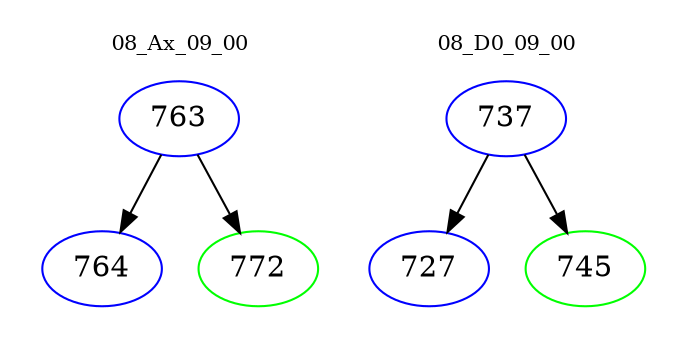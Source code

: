 digraph{
subgraph cluster_0 {
color = white
label = "08_Ax_09_00";
fontsize=10;
T0_763 [label="763", color="blue"]
T0_763 -> T0_764 [color="black"]
T0_764 [label="764", color="blue"]
T0_763 -> T0_772 [color="black"]
T0_772 [label="772", color="green"]
}
subgraph cluster_1 {
color = white
label = "08_D0_09_00";
fontsize=10;
T1_737 [label="737", color="blue"]
T1_737 -> T1_727 [color="black"]
T1_727 [label="727", color="blue"]
T1_737 -> T1_745 [color="black"]
T1_745 [label="745", color="green"]
}
}
